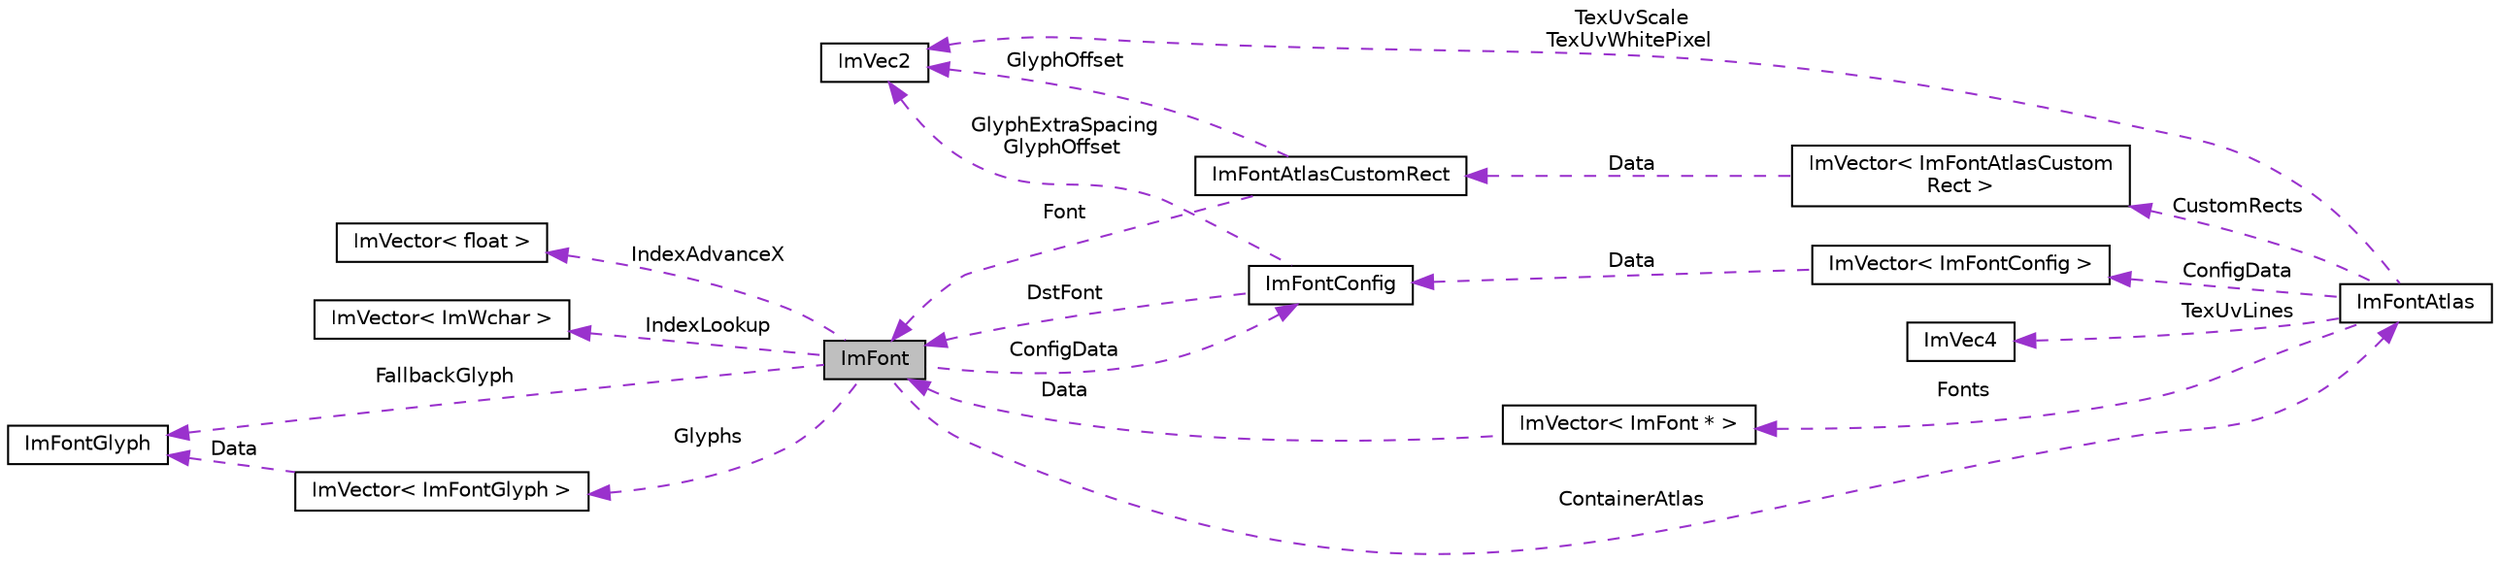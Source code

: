 digraph "ImFont"
{
 // LATEX_PDF_SIZE
  edge [fontname="Helvetica",fontsize="10",labelfontname="Helvetica",labelfontsize="10"];
  node [fontname="Helvetica",fontsize="10",shape=record];
  rankdir="LR";
  Node1 [label="ImFont",height=0.2,width=0.4,color="black", fillcolor="grey75", style="filled", fontcolor="black",tooltip=" "];
  Node2 -> Node1 [dir="back",color="darkorchid3",fontsize="10",style="dashed",label=" IndexAdvanceX" ,fontname="Helvetica"];
  Node2 [label="ImVector\< float \>",height=0.2,width=0.4,color="black", fillcolor="white", style="filled",URL="$struct_im_vector.html",tooltip=" "];
  Node3 -> Node1 [dir="back",color="darkorchid3",fontsize="10",style="dashed",label=" IndexLookup" ,fontname="Helvetica"];
  Node3 [label="ImVector\< ImWchar \>",height=0.2,width=0.4,color="black", fillcolor="white", style="filled",URL="$struct_im_vector.html",tooltip=" "];
  Node4 -> Node1 [dir="back",color="darkorchid3",fontsize="10",style="dashed",label=" Glyphs" ,fontname="Helvetica"];
  Node4 [label="ImVector\< ImFontGlyph \>",height=0.2,width=0.4,color="black", fillcolor="white", style="filled",URL="$struct_im_vector.html",tooltip=" "];
  Node5 -> Node4 [dir="back",color="darkorchid3",fontsize="10",style="dashed",label=" Data" ,fontname="Helvetica"];
  Node5 [label="ImFontGlyph",height=0.2,width=0.4,color="black", fillcolor="white", style="filled",URL="$struct_im_font_glyph.html",tooltip=" "];
  Node5 -> Node1 [dir="back",color="darkorchid3",fontsize="10",style="dashed",label=" FallbackGlyph" ,fontname="Helvetica"];
  Node6 -> Node1 [dir="back",color="darkorchid3",fontsize="10",style="dashed",label=" ContainerAtlas" ,fontname="Helvetica"];
  Node6 [label="ImFontAtlas",height=0.2,width=0.4,color="black", fillcolor="white", style="filled",URL="$struct_im_font_atlas.html",tooltip=" "];
  Node7 -> Node6 [dir="back",color="darkorchid3",fontsize="10",style="dashed",label=" TexUvScale\nTexUvWhitePixel" ,fontname="Helvetica"];
  Node7 [label="ImVec2",height=0.2,width=0.4,color="black", fillcolor="white", style="filled",URL="$struct_im_vec2.html",tooltip=" "];
  Node8 -> Node6 [dir="back",color="darkorchid3",fontsize="10",style="dashed",label=" Fonts" ,fontname="Helvetica"];
  Node8 [label="ImVector\< ImFont * \>",height=0.2,width=0.4,color="black", fillcolor="white", style="filled",URL="$struct_im_vector.html",tooltip=" "];
  Node1 -> Node8 [dir="back",color="darkorchid3",fontsize="10",style="dashed",label=" Data" ,fontname="Helvetica"];
  Node9 -> Node6 [dir="back",color="darkorchid3",fontsize="10",style="dashed",label=" CustomRects" ,fontname="Helvetica"];
  Node9 [label="ImVector\< ImFontAtlasCustom\lRect \>",height=0.2,width=0.4,color="black", fillcolor="white", style="filled",URL="$struct_im_vector.html",tooltip=" "];
  Node10 -> Node9 [dir="back",color="darkorchid3",fontsize="10",style="dashed",label=" Data" ,fontname="Helvetica"];
  Node10 [label="ImFontAtlasCustomRect",height=0.2,width=0.4,color="black", fillcolor="white", style="filled",URL="$struct_im_font_atlas_custom_rect.html",tooltip=" "];
  Node7 -> Node10 [dir="back",color="darkorchid3",fontsize="10",style="dashed",label=" GlyphOffset" ,fontname="Helvetica"];
  Node1 -> Node10 [dir="back",color="darkorchid3",fontsize="10",style="dashed",label=" Font" ,fontname="Helvetica"];
  Node11 -> Node6 [dir="back",color="darkorchid3",fontsize="10",style="dashed",label=" ConfigData" ,fontname="Helvetica"];
  Node11 [label="ImVector\< ImFontConfig \>",height=0.2,width=0.4,color="black", fillcolor="white", style="filled",URL="$struct_im_vector.html",tooltip=" "];
  Node12 -> Node11 [dir="back",color="darkorchid3",fontsize="10",style="dashed",label=" Data" ,fontname="Helvetica"];
  Node12 [label="ImFontConfig",height=0.2,width=0.4,color="black", fillcolor="white", style="filled",URL="$struct_im_font_config.html",tooltip=" "];
  Node7 -> Node12 [dir="back",color="darkorchid3",fontsize="10",style="dashed",label=" GlyphExtraSpacing\nGlyphOffset" ,fontname="Helvetica"];
  Node1 -> Node12 [dir="back",color="darkorchid3",fontsize="10",style="dashed",label=" DstFont" ,fontname="Helvetica"];
  Node13 -> Node6 [dir="back",color="darkorchid3",fontsize="10",style="dashed",label=" TexUvLines" ,fontname="Helvetica"];
  Node13 [label="ImVec4",height=0.2,width=0.4,color="black", fillcolor="white", style="filled",URL="$struct_im_vec4.html",tooltip=" "];
  Node12 -> Node1 [dir="back",color="darkorchid3",fontsize="10",style="dashed",label=" ConfigData" ,fontname="Helvetica"];
}
